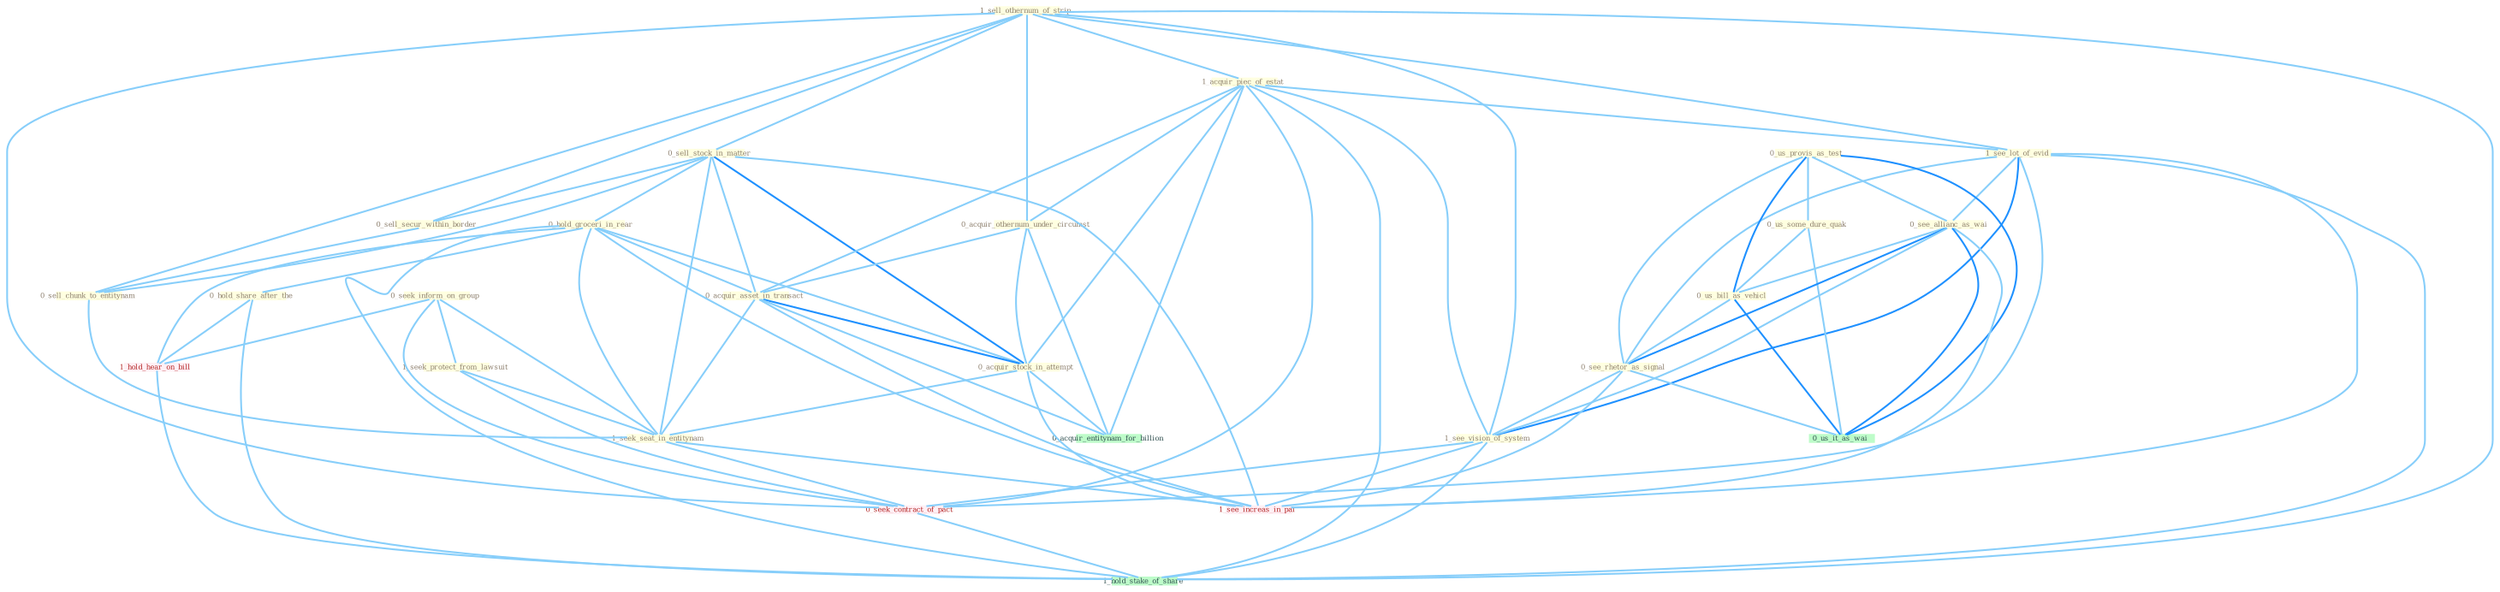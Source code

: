 Graph G{ 
    node
    [shape=polygon,style=filled,width=.5,height=.06,color="#BDFCC9",fixedsize=true,fontsize=4,
    fontcolor="#2f4f4f"];
    {node
    [color="#ffffe0", fontcolor="#8b7d6b"] "1_sell_othernum_of_strip " "0_sell_stock_in_matter " "0_hold_groceri_in_rear " "0_hold_share_after_the " "1_acquir_piec_of_estat " "1_see_lot_of_evid " "0_seek_inform_on_group " "0_us_provis_as_test " "1_seek_protect_from_lawsuit " "0_us_some_dure_quak " "0_sell_secur_within_border " "0_sell_chunk_to_entitynam " "0_see_allianc_as_wai " "0_acquir_othernum_under_circumst " "0_acquir_asset_in_transact " "0_acquir_stock_in_attempt " "0_us_bill_as_vehicl " "1_seek_seat_in_entitynam " "0_see_rhetor_as_signal " "1_see_vision_of_system "}
{node [color="#fff0f5", fontcolor="#b22222"] "0_seek_contract_of_pact " "1_see_increas_in_pai " "1_hold_hear_on_bill "}
edge [color="#B0E2FF"];

	"1_sell_othernum_of_strip " -- "0_sell_stock_in_matter " [w="1", color="#87cefa" ];
	"1_sell_othernum_of_strip " -- "1_acquir_piec_of_estat " [w="1", color="#87cefa" ];
	"1_sell_othernum_of_strip " -- "1_see_lot_of_evid " [w="1", color="#87cefa" ];
	"1_sell_othernum_of_strip " -- "0_sell_secur_within_border " [w="1", color="#87cefa" ];
	"1_sell_othernum_of_strip " -- "0_sell_chunk_to_entitynam " [w="1", color="#87cefa" ];
	"1_sell_othernum_of_strip " -- "0_acquir_othernum_under_circumst " [w="1", color="#87cefa" ];
	"1_sell_othernum_of_strip " -- "1_see_vision_of_system " [w="1", color="#87cefa" ];
	"1_sell_othernum_of_strip " -- "0_seek_contract_of_pact " [w="1", color="#87cefa" ];
	"1_sell_othernum_of_strip " -- "1_hold_stake_of_share " [w="1", color="#87cefa" ];
	"0_sell_stock_in_matter " -- "0_hold_groceri_in_rear " [w="1", color="#87cefa" ];
	"0_sell_stock_in_matter " -- "0_sell_secur_within_border " [w="1", color="#87cefa" ];
	"0_sell_stock_in_matter " -- "0_sell_chunk_to_entitynam " [w="1", color="#87cefa" ];
	"0_sell_stock_in_matter " -- "0_acquir_asset_in_transact " [w="1", color="#87cefa" ];
	"0_sell_stock_in_matter " -- "0_acquir_stock_in_attempt " [w="2", color="#1e90ff" , len=0.8];
	"0_sell_stock_in_matter " -- "1_seek_seat_in_entitynam " [w="1", color="#87cefa" ];
	"0_sell_stock_in_matter " -- "1_see_increas_in_pai " [w="1", color="#87cefa" ];
	"0_hold_groceri_in_rear " -- "0_hold_share_after_the " [w="1", color="#87cefa" ];
	"0_hold_groceri_in_rear " -- "0_acquir_asset_in_transact " [w="1", color="#87cefa" ];
	"0_hold_groceri_in_rear " -- "0_acquir_stock_in_attempt " [w="1", color="#87cefa" ];
	"0_hold_groceri_in_rear " -- "1_seek_seat_in_entitynam " [w="1", color="#87cefa" ];
	"0_hold_groceri_in_rear " -- "1_see_increas_in_pai " [w="1", color="#87cefa" ];
	"0_hold_groceri_in_rear " -- "1_hold_hear_on_bill " [w="1", color="#87cefa" ];
	"0_hold_groceri_in_rear " -- "1_hold_stake_of_share " [w="1", color="#87cefa" ];
	"0_hold_share_after_the " -- "1_hold_hear_on_bill " [w="1", color="#87cefa" ];
	"0_hold_share_after_the " -- "1_hold_stake_of_share " [w="1", color="#87cefa" ];
	"1_acquir_piec_of_estat " -- "1_see_lot_of_evid " [w="1", color="#87cefa" ];
	"1_acquir_piec_of_estat " -- "0_acquir_othernum_under_circumst " [w="1", color="#87cefa" ];
	"1_acquir_piec_of_estat " -- "0_acquir_asset_in_transact " [w="1", color="#87cefa" ];
	"1_acquir_piec_of_estat " -- "0_acquir_stock_in_attempt " [w="1", color="#87cefa" ];
	"1_acquir_piec_of_estat " -- "1_see_vision_of_system " [w="1", color="#87cefa" ];
	"1_acquir_piec_of_estat " -- "0_seek_contract_of_pact " [w="1", color="#87cefa" ];
	"1_acquir_piec_of_estat " -- "0_acquir_entitynam_for_billion " [w="1", color="#87cefa" ];
	"1_acquir_piec_of_estat " -- "1_hold_stake_of_share " [w="1", color="#87cefa" ];
	"1_see_lot_of_evid " -- "0_see_allianc_as_wai " [w="1", color="#87cefa" ];
	"1_see_lot_of_evid " -- "0_see_rhetor_as_signal " [w="1", color="#87cefa" ];
	"1_see_lot_of_evid " -- "1_see_vision_of_system " [w="2", color="#1e90ff" , len=0.8];
	"1_see_lot_of_evid " -- "0_seek_contract_of_pact " [w="1", color="#87cefa" ];
	"1_see_lot_of_evid " -- "1_see_increas_in_pai " [w="1", color="#87cefa" ];
	"1_see_lot_of_evid " -- "1_hold_stake_of_share " [w="1", color="#87cefa" ];
	"0_seek_inform_on_group " -- "1_seek_protect_from_lawsuit " [w="1", color="#87cefa" ];
	"0_seek_inform_on_group " -- "1_seek_seat_in_entitynam " [w="1", color="#87cefa" ];
	"0_seek_inform_on_group " -- "0_seek_contract_of_pact " [w="1", color="#87cefa" ];
	"0_seek_inform_on_group " -- "1_hold_hear_on_bill " [w="1", color="#87cefa" ];
	"0_us_provis_as_test " -- "0_us_some_dure_quak " [w="1", color="#87cefa" ];
	"0_us_provis_as_test " -- "0_see_allianc_as_wai " [w="1", color="#87cefa" ];
	"0_us_provis_as_test " -- "0_us_bill_as_vehicl " [w="2", color="#1e90ff" , len=0.8];
	"0_us_provis_as_test " -- "0_see_rhetor_as_signal " [w="1", color="#87cefa" ];
	"0_us_provis_as_test " -- "0_us_it_as_wai " [w="2", color="#1e90ff" , len=0.8];
	"1_seek_protect_from_lawsuit " -- "1_seek_seat_in_entitynam " [w="1", color="#87cefa" ];
	"1_seek_protect_from_lawsuit " -- "0_seek_contract_of_pact " [w="1", color="#87cefa" ];
	"0_us_some_dure_quak " -- "0_us_bill_as_vehicl " [w="1", color="#87cefa" ];
	"0_us_some_dure_quak " -- "0_us_it_as_wai " [w="1", color="#87cefa" ];
	"0_sell_secur_within_border " -- "0_sell_chunk_to_entitynam " [w="1", color="#87cefa" ];
	"0_sell_chunk_to_entitynam " -- "1_seek_seat_in_entitynam " [w="1", color="#87cefa" ];
	"0_see_allianc_as_wai " -- "0_us_bill_as_vehicl " [w="1", color="#87cefa" ];
	"0_see_allianc_as_wai " -- "0_see_rhetor_as_signal " [w="2", color="#1e90ff" , len=0.8];
	"0_see_allianc_as_wai " -- "1_see_vision_of_system " [w="1", color="#87cefa" ];
	"0_see_allianc_as_wai " -- "0_us_it_as_wai " [w="2", color="#1e90ff" , len=0.8];
	"0_see_allianc_as_wai " -- "1_see_increas_in_pai " [w="1", color="#87cefa" ];
	"0_acquir_othernum_under_circumst " -- "0_acquir_asset_in_transact " [w="1", color="#87cefa" ];
	"0_acquir_othernum_under_circumst " -- "0_acquir_stock_in_attempt " [w="1", color="#87cefa" ];
	"0_acquir_othernum_under_circumst " -- "0_acquir_entitynam_for_billion " [w="1", color="#87cefa" ];
	"0_acquir_asset_in_transact " -- "0_acquir_stock_in_attempt " [w="2", color="#1e90ff" , len=0.8];
	"0_acquir_asset_in_transact " -- "1_seek_seat_in_entitynam " [w="1", color="#87cefa" ];
	"0_acquir_asset_in_transact " -- "0_acquir_entitynam_for_billion " [w="1", color="#87cefa" ];
	"0_acquir_asset_in_transact " -- "1_see_increas_in_pai " [w="1", color="#87cefa" ];
	"0_acquir_stock_in_attempt " -- "1_seek_seat_in_entitynam " [w="1", color="#87cefa" ];
	"0_acquir_stock_in_attempt " -- "0_acquir_entitynam_for_billion " [w="1", color="#87cefa" ];
	"0_acquir_stock_in_attempt " -- "1_see_increas_in_pai " [w="1", color="#87cefa" ];
	"0_us_bill_as_vehicl " -- "0_see_rhetor_as_signal " [w="1", color="#87cefa" ];
	"0_us_bill_as_vehicl " -- "0_us_it_as_wai " [w="2", color="#1e90ff" , len=0.8];
	"1_seek_seat_in_entitynam " -- "0_seek_contract_of_pact " [w="1", color="#87cefa" ];
	"1_seek_seat_in_entitynam " -- "1_see_increas_in_pai " [w="1", color="#87cefa" ];
	"0_see_rhetor_as_signal " -- "1_see_vision_of_system " [w="1", color="#87cefa" ];
	"0_see_rhetor_as_signal " -- "0_us_it_as_wai " [w="1", color="#87cefa" ];
	"0_see_rhetor_as_signal " -- "1_see_increas_in_pai " [w="1", color="#87cefa" ];
	"1_see_vision_of_system " -- "0_seek_contract_of_pact " [w="1", color="#87cefa" ];
	"1_see_vision_of_system " -- "1_see_increas_in_pai " [w="1", color="#87cefa" ];
	"1_see_vision_of_system " -- "1_hold_stake_of_share " [w="1", color="#87cefa" ];
	"0_seek_contract_of_pact " -- "1_hold_stake_of_share " [w="1", color="#87cefa" ];
	"1_hold_hear_on_bill " -- "1_hold_stake_of_share " [w="1", color="#87cefa" ];
}